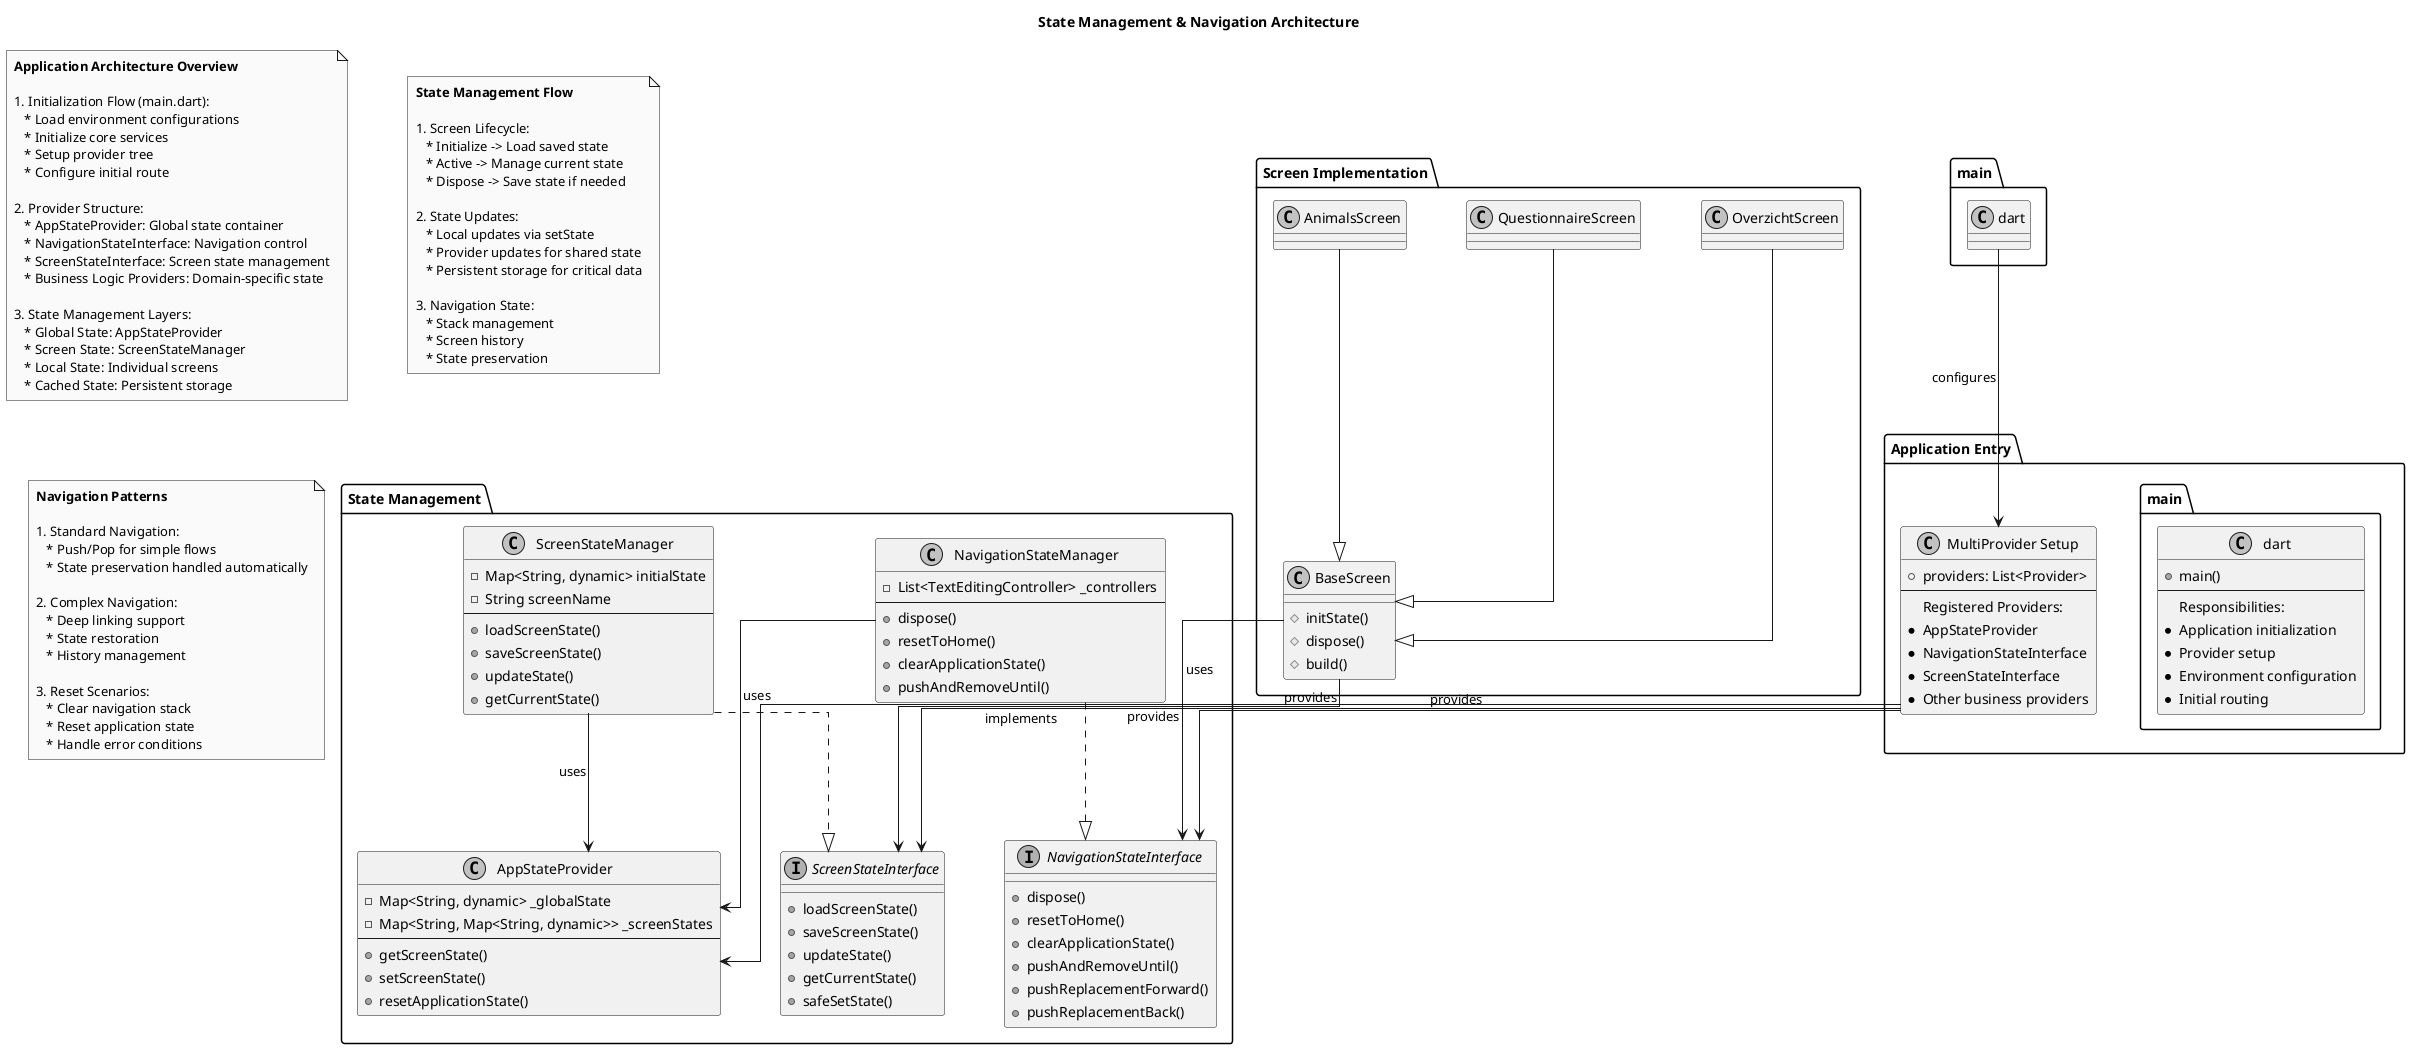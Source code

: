 @startuml
skinparam monochrome true
skinparam padding 2
skinparam nodesep 60
skinparam ranksep 80
skinparam linetype ortho

title State Management & Navigation Architecture

package "Application Entry" {
  class "main.dart" {
    + main()
    --
    Responsibilities:
    * Application initialization
    * Provider setup
    * Environment configuration
    * Initial routing
  }

  class "MultiProvider Setup" {
    + providers: List<Provider>
    --
    Registered Providers:
    * AppStateProvider
    * NavigationStateInterface
    * ScreenStateInterface
    * Other business providers
  }
}

package "State Management" {
  interface ScreenStateInterface {
    + loadScreenState()
    + saveScreenState()
    + updateState()
    + getCurrentState()
    + safeSetState()
  }

  interface NavigationStateInterface {
    + dispose()
    + resetToHome()
    + clearApplicationState()
    + pushAndRemoveUntil()
    + pushReplacementForward()
    + pushReplacementBack()
  }

  class ScreenStateManager {
    - Map<String, dynamic> initialState
    - String screenName
    --
    + loadScreenState()
    + saveScreenState()
    + updateState()
    + getCurrentState()
  }

  class NavigationStateManager {
    - List<TextEditingController> _controllers
    --
    + dispose()
    + resetToHome()
    + clearApplicationState()
    + pushAndRemoveUntil()
  }

  class AppStateProvider {
    - Map<String, dynamic> _globalState
    - Map<String, Map<String, dynamic>> _screenStates
    --
    + getScreenState()
    + setScreenState()
    + resetApplicationState()
  }
}

package "Screen Implementation" {
  class BaseScreen {
    # initState()
    # dispose()
    # build()
  }

  class OverzichtScreen
  class QuestionnaireScreen
  class AnimalsScreen
}

note as ApplicationNote
  <b>Application Architecture Overview</b>

  1. Initialization Flow (main.dart):
     * Load environment configurations
     * Initialize core services
     * Setup provider tree
     * Configure initial route

  2. Provider Structure:
     * AppStateProvider: Global state container
     * NavigationStateInterface: Navigation control
     * ScreenStateInterface: Screen state management
     * Business Logic Providers: Domain-specific state

  3. State Management Layers:
     * Global State: AppStateProvider
     * Screen State: ScreenStateManager
     * Local State: Individual screens
     * Cached State: Persistent storage
end note

note as StateManagementNote
  <b>State Management Flow</b>

  1. Screen Lifecycle:
     * Initialize -> Load saved state
     * Active -> Manage current state
     * Dispose -> Save state if needed

  2. State Updates:
     * Local updates via setState
     * Provider updates for shared state
     * Persistent storage for critical data

  3. Navigation State:
     * Stack management
     * Screen history
     * State preservation
end note

note as NavigationNote
  <b>Navigation Patterns</b>

  1. Standard Navigation:
     * Push/Pop for simple flows
     * State preservation handled automatically

  2. Complex Navigation:
     * Deep linking support
     * State restoration
     * History management

  3. Reset Scenarios:
     * Clear navigation stack
     * Reset application state
     * Handle error conditions
end note

' Relationships
"main.dart" --> "MultiProvider Setup" : configures
"MultiProvider Setup" --> AppStateProvider : provides
"MultiProvider Setup" --> NavigationStateInterface : provides
"MultiProvider Setup" --> ScreenStateInterface : provides

ScreenStateManager ..|> ScreenStateInterface
NavigationStateManager ..|> NavigationStateInterface

BaseScreen --> ScreenStateInterface : implements
BaseScreen --> NavigationStateInterface : uses

OverzichtScreen --|> BaseScreen
QuestionnaireScreen --|> BaseScreen
AnimalsScreen --|> BaseScreen

ScreenStateManager --> AppStateProvider : uses
NavigationStateManager --> AppStateProvider : uses

@enduml